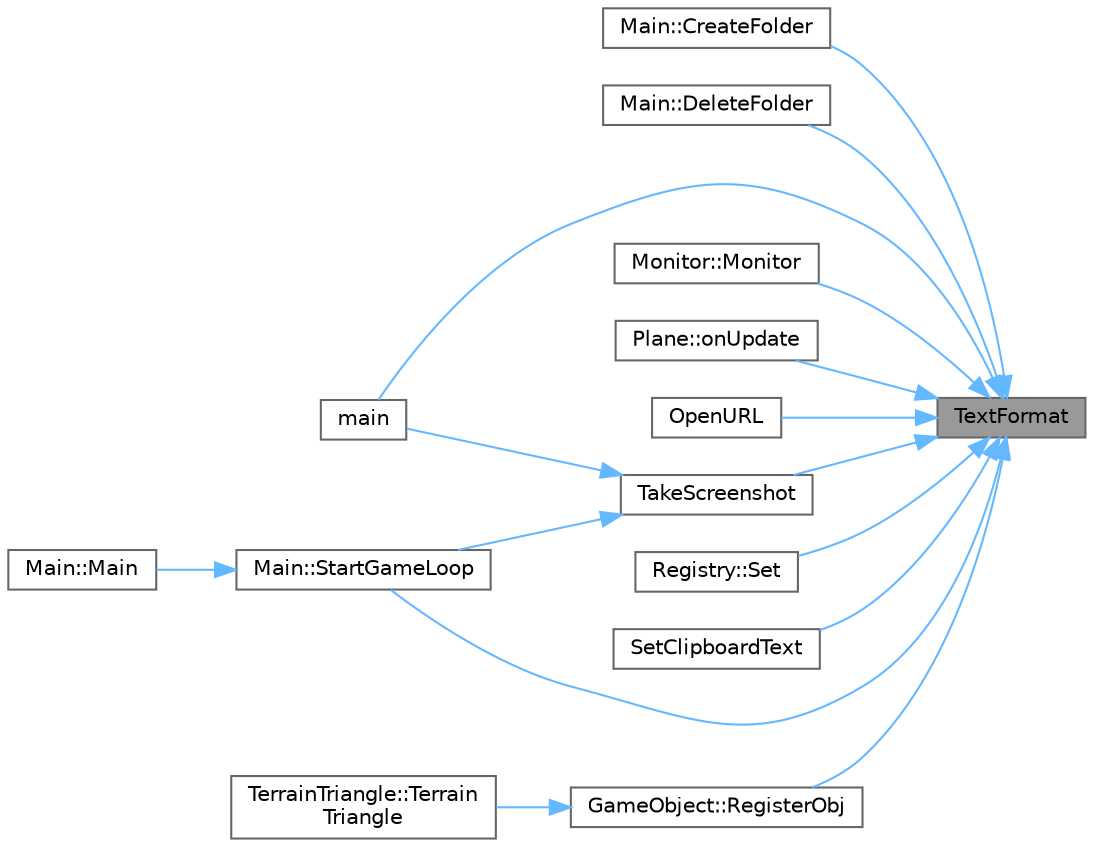 digraph "TextFormat"
{
 // LATEX_PDF_SIZE
  bgcolor="transparent";
  edge [fontname=Helvetica,fontsize=10,labelfontname=Helvetica,labelfontsize=10];
  node [fontname=Helvetica,fontsize=10,shape=box,height=0.2,width=0.4];
  rankdir="RL";
  Node1 [id="Node000001",label="TextFormat",height=0.2,width=0.4,color="gray40", fillcolor="grey60", style="filled", fontcolor="black",tooltip=" "];
  Node1 -> Node2 [id="edge31_Node000001_Node000002",dir="back",color="steelblue1",style="solid",tooltip=" "];
  Node2 [id="Node000002",label="Main::CreateFolder",height=0.2,width=0.4,color="grey40", fillcolor="white", style="filled",URL="$class_main.html#ad9b06b4cabdebe9fed18330ced0c8679",tooltip=" "];
  Node1 -> Node3 [id="edge32_Node000001_Node000003",dir="back",color="steelblue1",style="solid",tooltip=" "];
  Node3 [id="Node000003",label="Main::DeleteFolder",height=0.2,width=0.4,color="grey40", fillcolor="white", style="filled",URL="$class_main.html#a0ec0406be564628859fe281e4b7a40ee",tooltip=" "];
  Node1 -> Node4 [id="edge33_Node000001_Node000004",dir="back",color="steelblue1",style="solid",tooltip=" "];
  Node4 [id="Node000004",label="main",height=0.2,width=0.4,color="grey40", fillcolor="white", style="filled",URL="$_classes_2lib_2_raylib_erosion_standalone-main_2src_2main_8cpp.html#a840291bc02cba5474a4cb46a9b9566fe",tooltip=" "];
  Node1 -> Node5 [id="edge34_Node000001_Node000005",dir="back",color="steelblue1",style="solid",tooltip=" "];
  Node5 [id="Node000005",label="Monitor::Monitor",height=0.2,width=0.4,color="grey40", fillcolor="white", style="filled",URL="$class_monitor.html#a639d27b16055d8681c2015d00ea083d8",tooltip=" "];
  Node1 -> Node6 [id="edge35_Node000001_Node000006",dir="back",color="steelblue1",style="solid",tooltip=" "];
  Node6 [id="Node000006",label="Plane::onUpdate",height=0.2,width=0.4,color="grey40", fillcolor="white", style="filled",URL="$class_plane.html#aafc149df92511d84ac0b924207d8b10b",tooltip=" "];
  Node1 -> Node7 [id="edge36_Node000001_Node000007",dir="back",color="steelblue1",style="solid",tooltip=" "];
  Node7 [id="Node000007",label="OpenURL",height=0.2,width=0.4,color="grey40", fillcolor="white", style="filled",URL="$_old_2_classes_2lib_2rcore_8c.html#ae628a07597a6ba9b2e02d6cdcd5d5bc1",tooltip=" "];
  Node1 -> Node8 [id="edge37_Node000001_Node000008",dir="back",color="steelblue1",style="solid",tooltip=" "];
  Node8 [id="Node000008",label="GameObject::RegisterObj",height=0.2,width=0.4,color="grey40", fillcolor="white", style="filled",URL="$class_game_object.html#a4cc6227274e96445bfd5626a1a966e02",tooltip=" "];
  Node8 -> Node9 [id="edge38_Node000008_Node000009",dir="back",color="steelblue1",style="solid",tooltip=" "];
  Node9 [id="Node000009",label="TerrainTriangle::Terrain\lTriangle",height=0.2,width=0.4,color="grey40", fillcolor="white", style="filled",URL="$class_terrain_triangle.html#a7032ebf7d8addd223bc41cd8bd34a92f",tooltip=" "];
  Node1 -> Node10 [id="edge39_Node000001_Node000010",dir="back",color="steelblue1",style="solid",tooltip=" "];
  Node10 [id="Node000010",label="Registry::Set",height=0.2,width=0.4,color="grey40", fillcolor="white", style="filled",URL="$class_registry.html#a0fdcec65235c9850b522c98a611d93c0",tooltip=" "];
  Node1 -> Node11 [id="edge40_Node000001_Node000011",dir="back",color="steelblue1",style="solid",tooltip=" "];
  Node11 [id="Node000011",label="SetClipboardText",height=0.2,width=0.4,color="grey40", fillcolor="white", style="filled",URL="$_classes_2lib_2rcore_8c.html#a2f9e744edeefcc01bad13ae74addd3c3",tooltip=" "];
  Node1 -> Node12 [id="edge41_Node000001_Node000012",dir="back",color="steelblue1",style="solid",tooltip=" "];
  Node12 [id="Node000012",label="Main::StartGameLoop",height=0.2,width=0.4,color="grey40", fillcolor="white", style="filled",URL="$class_main.html#ae41f68a79f75d932839c81505b01b365",tooltip=" "];
  Node12 -> Node13 [id="edge42_Node000012_Node000013",dir="back",color="steelblue1",style="solid",tooltip=" "];
  Node13 [id="Node000013",label="Main::Main",height=0.2,width=0.4,color="grey40", fillcolor="white", style="filled",URL="$class_main.html#a50d4361a1b613205467a441b5c40c199",tooltip=" "];
  Node1 -> Node14 [id="edge43_Node000001_Node000014",dir="back",color="steelblue1",style="solid",tooltip=" "];
  Node14 [id="Node000014",label="TakeScreenshot",height=0.2,width=0.4,color="grey40", fillcolor="white", style="filled",URL="$_old_2_classes_2lib_2rcore_8c.html#aeb2b80617f288893e72530db1b2f9f5d",tooltip=" "];
  Node14 -> Node4 [id="edge44_Node000014_Node000004",dir="back",color="steelblue1",style="solid",tooltip=" "];
  Node14 -> Node12 [id="edge45_Node000014_Node000012",dir="back",color="steelblue1",style="solid",tooltip=" "];
}
